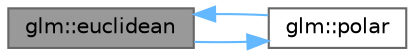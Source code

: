 digraph "glm::euclidean"
{
 // LATEX_PDF_SIZE
  bgcolor="transparent";
  edge [fontname=Helvetica,fontsize=10,labelfontname=Helvetica,labelfontsize=10];
  node [fontname=Helvetica,fontsize=10,shape=box,height=0.2,width=0.4];
  rankdir="LR";
  Node1 [id="Node000001",label="glm::euclidean",height=0.2,width=0.4,color="gray40", fillcolor="grey60", style="filled", fontcolor="black",tooltip=" "];
  Node1 -> Node2 [id="edge3_Node000001_Node000002",color="steelblue1",style="solid",tooltip=" "];
  Node2 [id="Node000002",label="glm::polar",height=0.2,width=0.4,color="grey40", fillcolor="white", style="filled",URL="$group__gtx__polar__coordinates.html#gaba267270e686615d598de0ffda7bd484",tooltip=" "];
  Node2 -> Node1 [id="edge4_Node000002_Node000001",color="steelblue1",style="solid",tooltip=" "];
}
